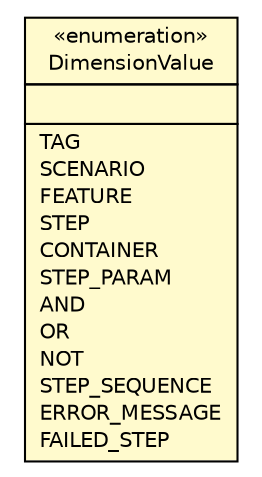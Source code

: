 #!/usr/local/bin/dot
#
# Class diagram 
# Generated by UMLGraph version R5_6 (http://www.umlgraph.org/)
#

digraph G {
	edge [fontname="Helvetica",fontsize=10,labelfontname="Helvetica",labelfontsize=10];
	node [fontname="Helvetica",fontsize=10,shape=plaintext];
	nodesep=0.25;
	ranksep=0.5;
	// com.github.mkolisnyk.cucumber.reporting.types.breakdown.DimensionValue
	c7738 [label=<<table title="com.github.mkolisnyk.cucumber.reporting.types.breakdown.DimensionValue" border="0" cellborder="1" cellspacing="0" cellpadding="2" port="p" bgcolor="lemonChiffon" href="./DimensionValue.html">
		<tr><td><table border="0" cellspacing="0" cellpadding="1">
<tr><td align="center" balign="center"> &#171;enumeration&#187; </td></tr>
<tr><td align="center" balign="center"> DimensionValue </td></tr>
		</table></td></tr>
		<tr><td><table border="0" cellspacing="0" cellpadding="1">
<tr><td align="left" balign="left">  </td></tr>
		</table></td></tr>
		<tr><td><table border="0" cellspacing="0" cellpadding="1">
<tr><td align="left" balign="left"> TAG </td></tr>
<tr><td align="left" balign="left"> SCENARIO </td></tr>
<tr><td align="left" balign="left"> FEATURE </td></tr>
<tr><td align="left" balign="left"> STEP </td></tr>
<tr><td align="left" balign="left"> CONTAINER </td></tr>
<tr><td align="left" balign="left"> STEP_PARAM </td></tr>
<tr><td align="left" balign="left"> AND </td></tr>
<tr><td align="left" balign="left"> OR </td></tr>
<tr><td align="left" balign="left"> NOT </td></tr>
<tr><td align="left" balign="left"> STEP_SEQUENCE </td></tr>
<tr><td align="left" balign="left"> ERROR_MESSAGE </td></tr>
<tr><td align="left" balign="left"> FAILED_STEP </td></tr>
		</table></td></tr>
		</table>>, URL="./DimensionValue.html", fontname="Helvetica", fontcolor="black", fontsize=10.0];
}

